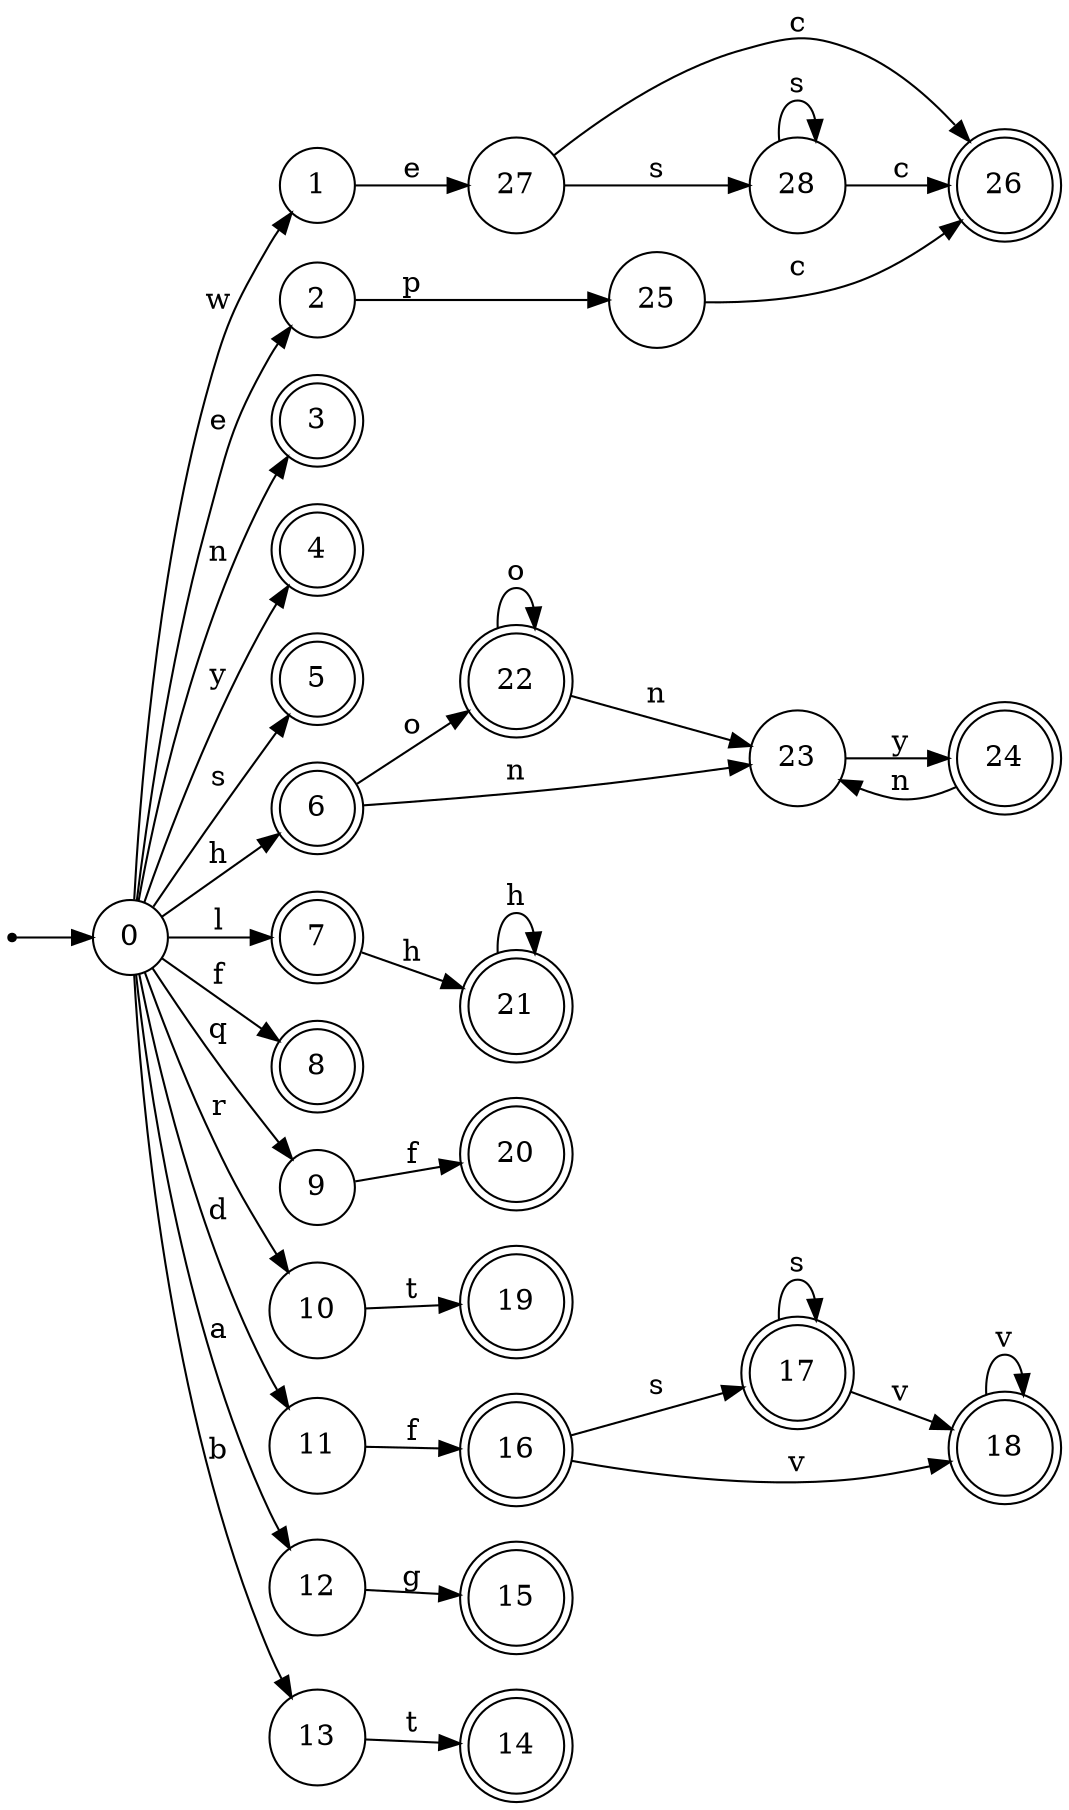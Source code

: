 digraph finite_state_machine {
rankdir=LR;
size="20,20";
node [shape = point]; "dummy0"
node [shape = circle]; "0";
"dummy0" -> "0";
node [shape = circle]; "1";
node [shape = circle]; "2";
node [shape = doublecircle]; "3";node [shape = doublecircle]; "4";node [shape = doublecircle]; "5";node [shape = doublecircle]; "6";node [shape = doublecircle]; "7";node [shape = doublecircle]; "8";node [shape = circle]; "9";
node [shape = circle]; "10";
node [shape = circle]; "11";
node [shape = circle]; "12";
node [shape = circle]; "13";
node [shape = doublecircle]; "14";node [shape = doublecircle]; "15";node [shape = doublecircle]; "16";node [shape = doublecircle]; "17";node [shape = doublecircle]; "18";node [shape = doublecircle]; "19";node [shape = doublecircle]; "20";node [shape = doublecircle]; "21";node [shape = doublecircle]; "22";node [shape = circle]; "23";
node [shape = doublecircle]; "24";node [shape = circle]; "25";
node [shape = doublecircle]; "26";node [shape = circle]; "27";
node [shape = circle]; "28";
"0" -> "1" [label = "w"];
 "0" -> "2" [label = "e"];
 "0" -> "3" [label = "n"];
 "0" -> "4" [label = "y"];
 "0" -> "5" [label = "s"];
 "0" -> "6" [label = "h"];
 "0" -> "7" [label = "l"];
 "0" -> "8" [label = "f"];
 "0" -> "9" [label = "q"];
 "0" -> "10" [label = "r"];
 "0" -> "11" [label = "d"];
 "0" -> "12" [label = "a"];
 "0" -> "13" [label = "b"];
 "13" -> "14" [label = "t"];
 "12" -> "15" [label = "g"];
 "11" -> "16" [label = "f"];
 "16" -> "17" [label = "s"];
 "16" -> "18" [label = "v"];
 "18" -> "18" [label = "v"];
 "17" -> "17" [label = "s"];
 "17" -> "18" [label = "v"];
 "10" -> "19" [label = "t"];
 "9" -> "20" [label = "f"];
 "7" -> "21" [label = "h"];
 "21" -> "21" [label = "h"];
 "6" -> "22" [label = "o"];
 "6" -> "23" [label = "n"];
 "23" -> "24" [label = "y"];
 "24" -> "23" [label = "n"];
 "22" -> "22" [label = "o"];
 "22" -> "23" [label = "n"];
 "2" -> "25" [label = "p"];
 "25" -> "26" [label = "c"];
 "1" -> "27" [label = "e"];
 "27" -> "28" [label = "s"];
 "27" -> "26" [label = "c"];
 "28" -> "28" [label = "s"];
 "28" -> "26" [label = "c"];
 }
